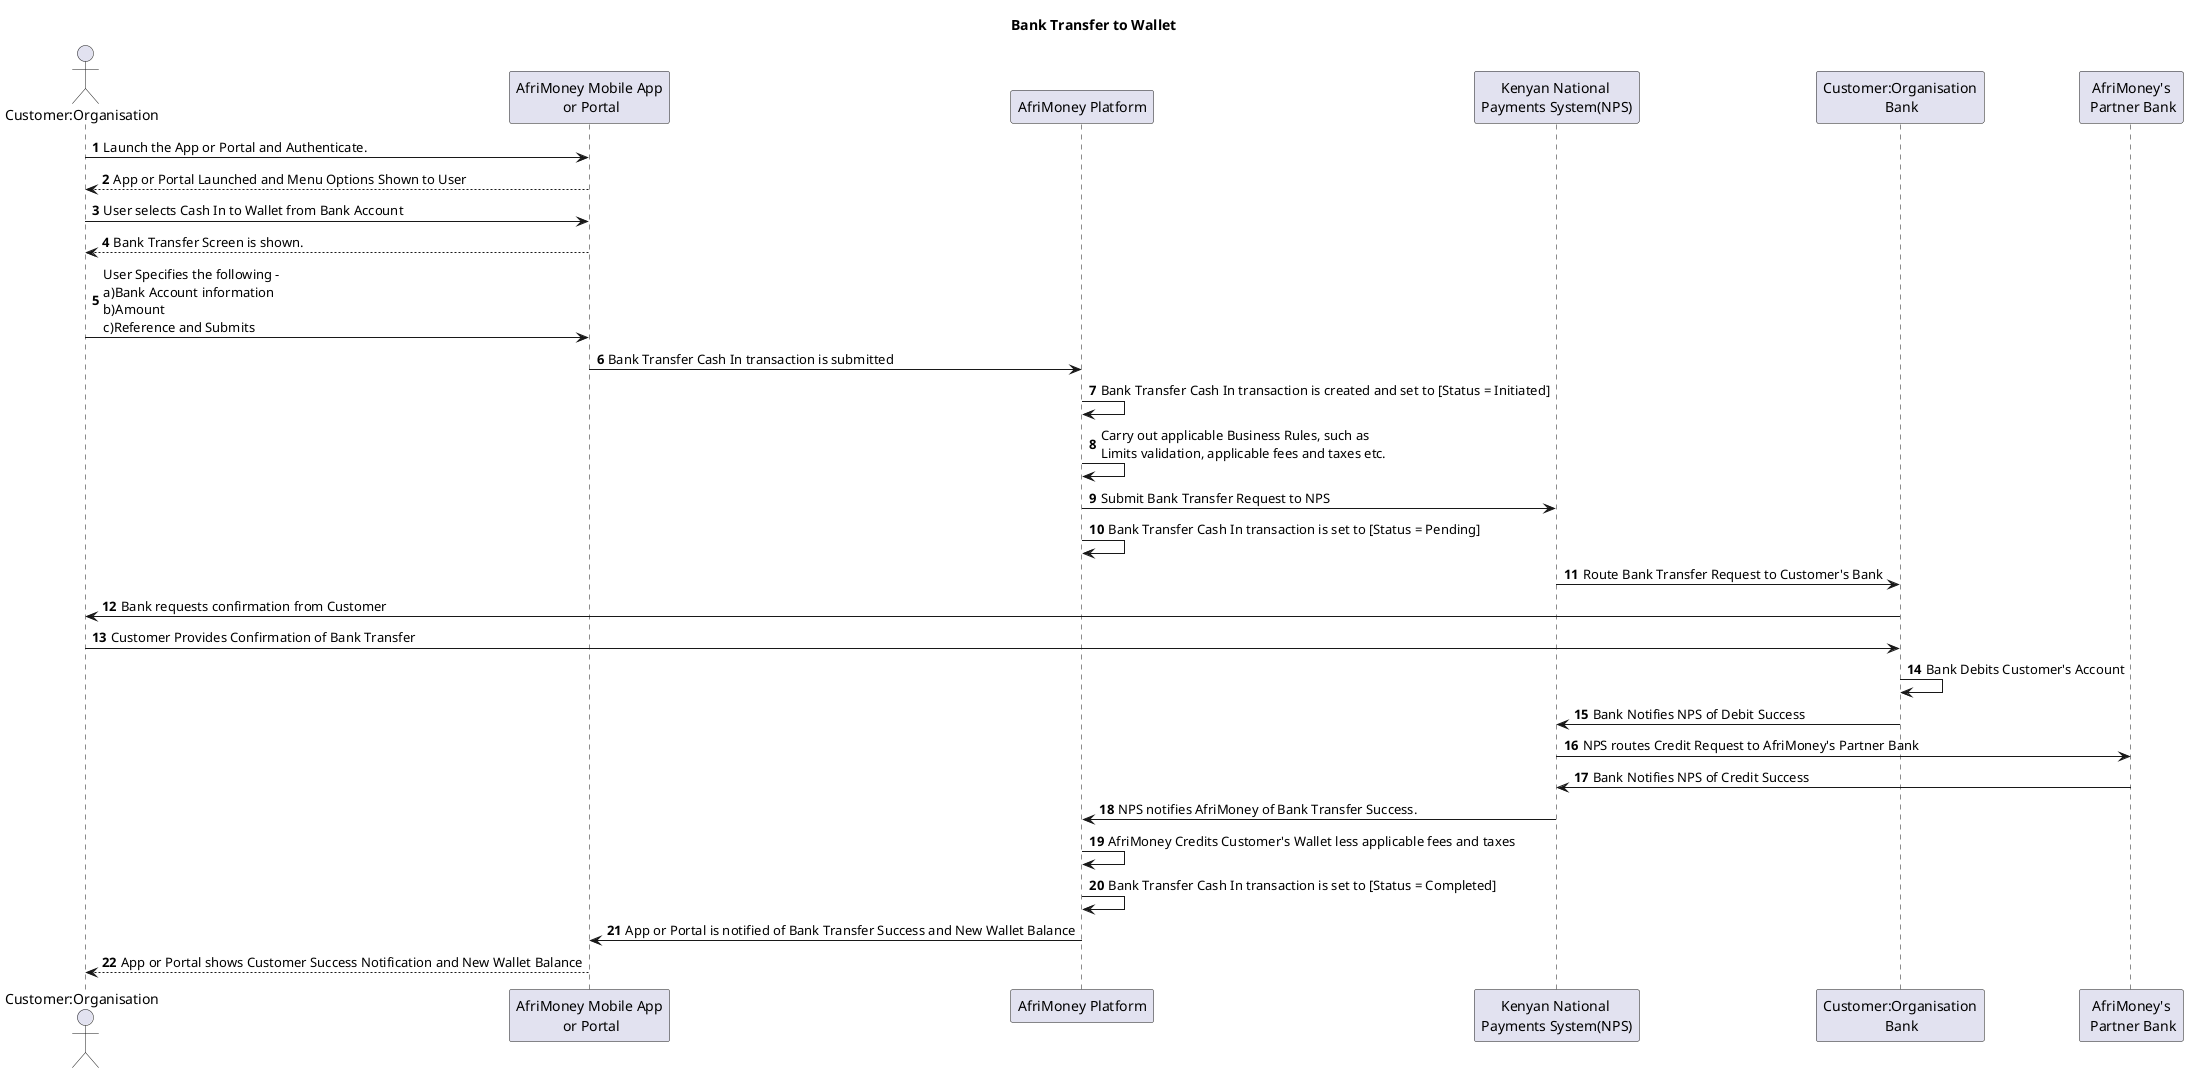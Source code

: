 @startuml Bank Transfer to Wallet 
title Bank Transfer to Wallet

autonumber



actor contact as "Customer:Organisation"
participant app  as "AfriMoney Mobile App\n or Portal"
participant afri  as "AfriMoney Platform"
participant nps as "Kenyan National \nPayments System(NPS)"
participant bank as "Customer:Organisation\n Bank"
participant pbank as "AfriMoney's\n Partner Bank"






contact -> app: Launch the App or Portal and Authenticate. 
app --> contact: App or Portal Launched and Menu Options Shown to User
contact -> app: User selects Cash In to Wallet from Bank Account
app --> contact: Bank Transfer Screen is shown. 
contact -> app: User Specifies the following - \na)Bank Account information\nb)Amount\nc)Reference and Submits
app -> afri: Bank Transfer Cash In transaction is submitted
afri -> afri: Bank Transfer Cash In transaction is created and set to [Status = Initiated]
afri -> afri: Carry out applicable Business Rules, such as \nLimits validation, applicable fees and taxes etc.
afri -> nps: Submit Bank Transfer Request to NPS
afri -> afri: Bank Transfer Cash In transaction is set to [Status = Pending]
nps -> bank: Route Bank Transfer Request to Customer's Bank 
bank-> contact : Bank requests confirmation from Customer
contact-> bank : Customer Provides Confirmation of Bank Transfer
bank-> bank : Bank Debits Customer's Account
bank-> nps : Bank Notifies NPS of Debit Success
nps-> pbank : NPS routes Credit Request to AfriMoney's Partner Bank 
pbank-> nps : Bank Notifies NPS of Credit Success
nps -> afri : NPS notifies AfriMoney of Bank Transfer Success. 
afri -> afri : AfriMoney Credits Customer's Wallet less applicable fees and taxes
afri -> afri: Bank Transfer Cash In transaction is set to [Status = Completed]
afri-> app: App or Portal is notified of Bank Transfer Success and New Wallet Balance
app --> contact: App or Portal shows Customer Success Notification and New Wallet Balance



@enduml

